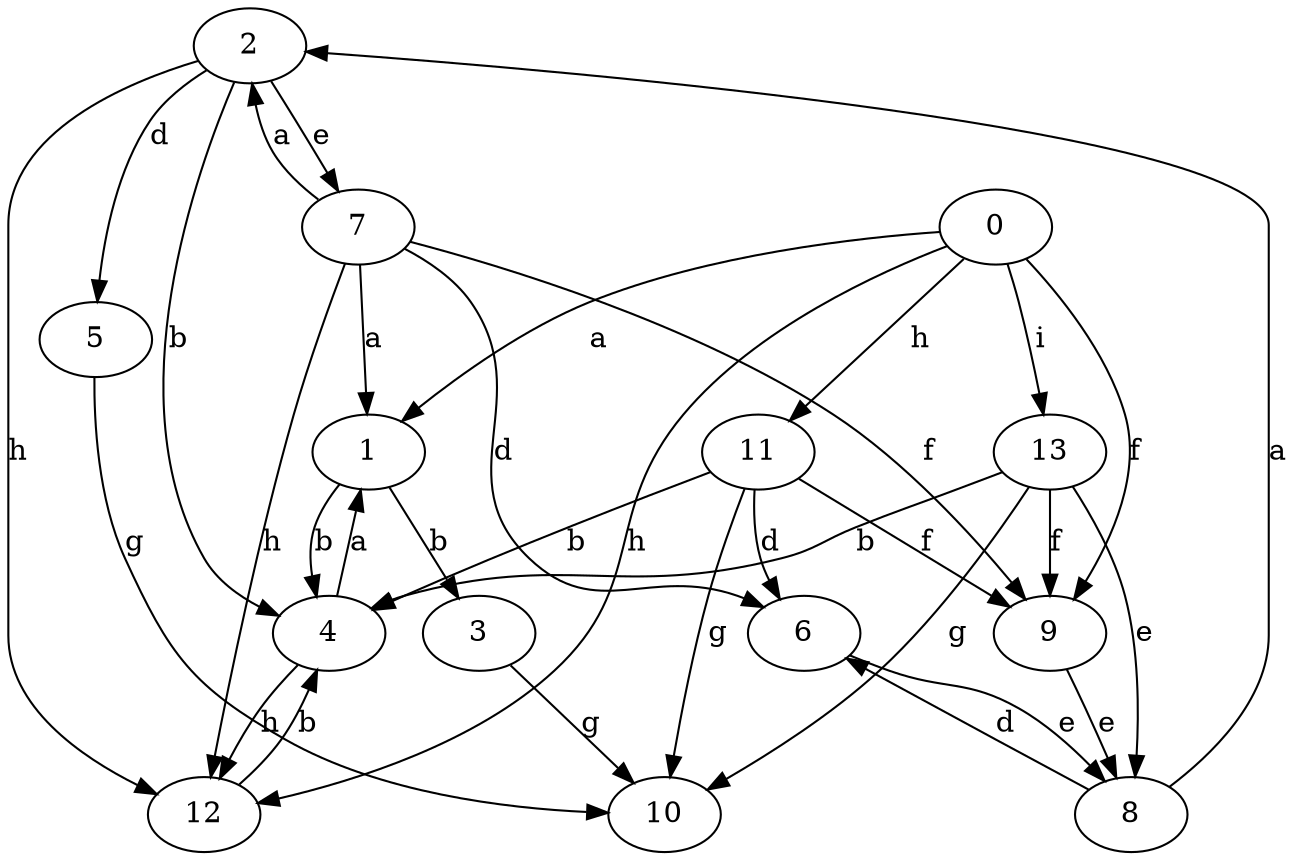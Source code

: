 strict digraph  {
1;
2;
3;
4;
5;
6;
0;
7;
8;
9;
10;
11;
12;
13;
1 -> 3  [label=b];
1 -> 4  [label=b];
2 -> 4  [label=b];
2 -> 5  [label=d];
2 -> 7  [label=e];
2 -> 12  [label=h];
3 -> 10  [label=g];
4 -> 1  [label=a];
4 -> 12  [label=h];
5 -> 10  [label=g];
6 -> 8  [label=e];
0 -> 1  [label=a];
0 -> 9  [label=f];
0 -> 11  [label=h];
0 -> 12  [label=h];
0 -> 13  [label=i];
7 -> 1  [label=a];
7 -> 2  [label=a];
7 -> 6  [label=d];
7 -> 9  [label=f];
7 -> 12  [label=h];
8 -> 2  [label=a];
8 -> 6  [label=d];
9 -> 8  [label=e];
11 -> 4  [label=b];
11 -> 6  [label=d];
11 -> 9  [label=f];
11 -> 10  [label=g];
12 -> 4  [label=b];
13 -> 4  [label=b];
13 -> 8  [label=e];
13 -> 9  [label=f];
13 -> 10  [label=g];
}
